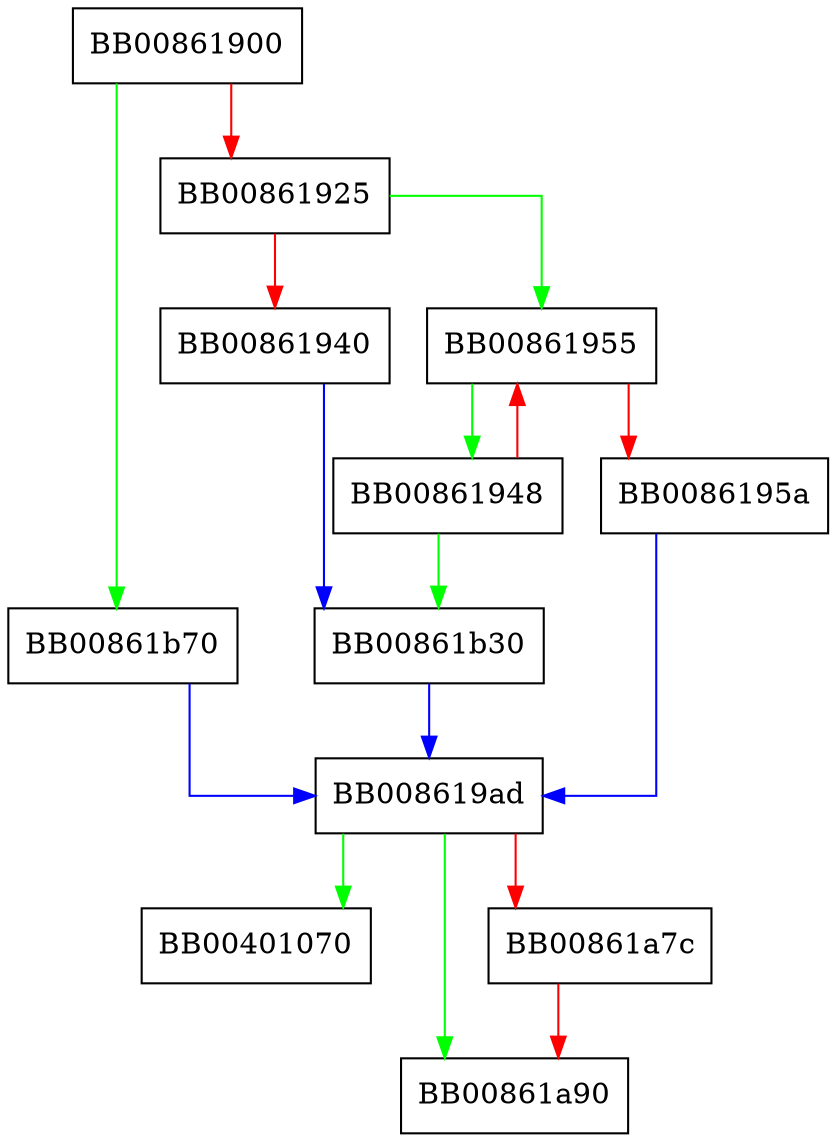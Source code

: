 digraph __libc_setup_tls {
  node [shape="box"];
  graph [splines=ortho];
  BB00861900 -> BB00861b70 [color="green"];
  BB00861900 -> BB00861925 [color="red"];
  BB00861925 -> BB00861955 [color="green"];
  BB00861925 -> BB00861940 [color="red"];
  BB00861940 -> BB00861b30 [color="blue"];
  BB00861948 -> BB00861b30 [color="green"];
  BB00861948 -> BB00861955 [color="red"];
  BB00861955 -> BB00861948 [color="green"];
  BB00861955 -> BB0086195a [color="red"];
  BB0086195a -> BB008619ad [color="blue"];
  BB008619ad -> BB00401070 [color="green"];
  BB008619ad -> BB00861a90 [color="green"];
  BB008619ad -> BB00861a7c [color="red"];
  BB00861a7c -> BB00861a90 [color="red"];
  BB00861b30 -> BB008619ad [color="blue"];
  BB00861b70 -> BB008619ad [color="blue"];
}